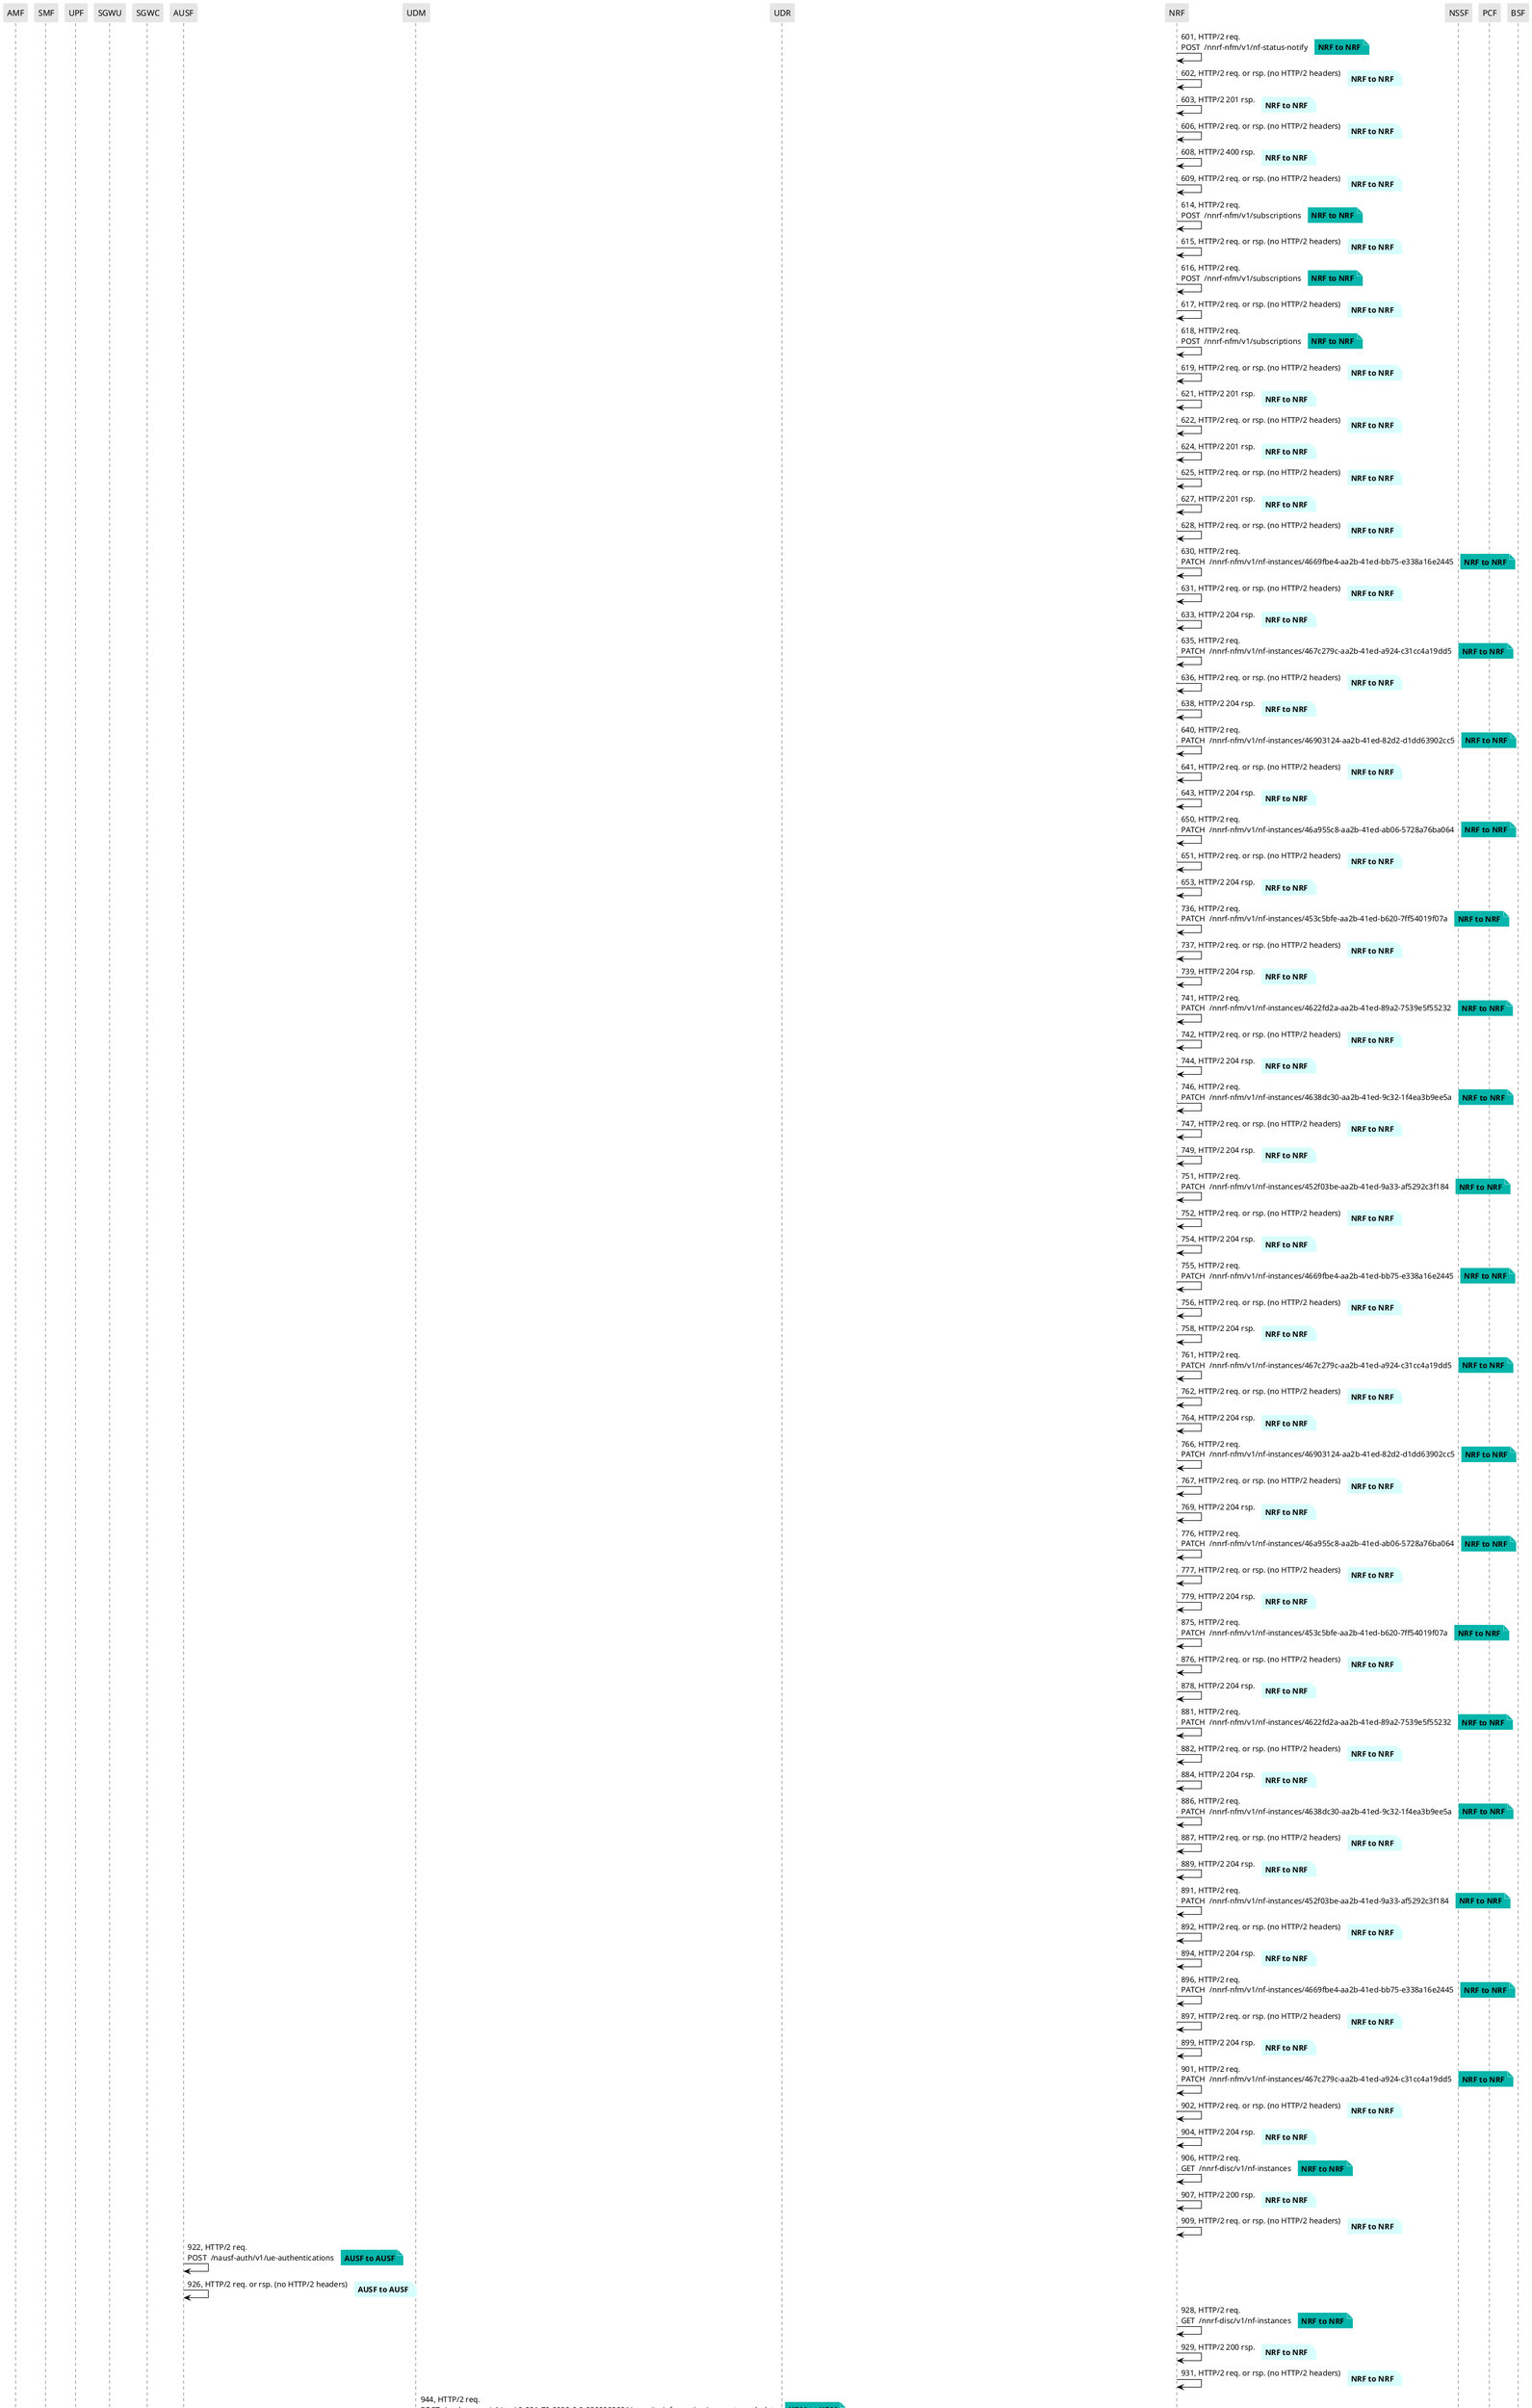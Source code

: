@startuml
skinparam shadowing false
skinparam NoteBorderColor white
skinparam sequence {
    ArrowColor black
    LifeLineBorderColor black
    LifeLineBackgroundColor black
    ParticipantBorderColor white
    ParticipantBackgroundColor #e6e6e6
}
participant "AMF"
participant "SMF"
participant "UPF"
participant "SGWU"
participant "SGWC"
participant "AUSF"
participant "UDM"
participant "UDR"
participant "NRF"
participant "NSSF"
participant "PCF"
participant "BSF"

"NRF" -> "NRF": 601, HTTP/2 req.\nPOST  /nnrf-nfm/v1/nf-status-notify

note right #03B5AA
**NRF to NRF**
end note

"NRF" -> "NRF": 602, HTTP/2 req. or rsp. (no HTTP/2 headers)

note right #D7FEFC
**NRF to NRF**
end note

"NRF" -> "NRF": 603, HTTP/2 201 rsp.

note right #D7FEFC
**NRF to NRF**
end note

"NRF" -> "NRF": 606, HTTP/2 req. or rsp. (no HTTP/2 headers)

note right #D7FEFC
**NRF to NRF**
end note

"NRF" -> "NRF": 608, HTTP/2 400 rsp.

note right #D7FEFC
**NRF to NRF**
end note

"NRF" -> "NRF": 609, HTTP/2 req. or rsp. (no HTTP/2 headers)

note right #D7FEFC
**NRF to NRF**
end note

"NRF" -> "NRF": 614, HTTP/2 req.\nPOST  /nnrf-nfm/v1/subscriptions

note right #03B5AA
**NRF to NRF**
end note

"NRF" -> "NRF": 615, HTTP/2 req. or rsp. (no HTTP/2 headers)

note right #D7FEFC
**NRF to NRF**
end note

"NRF" -> "NRF": 616, HTTP/2 req.\nPOST  /nnrf-nfm/v1/subscriptions

note right #03B5AA
**NRF to NRF**
end note

"NRF" -> "NRF": 617, HTTP/2 req. or rsp. (no HTTP/2 headers)

note right #D7FEFC
**NRF to NRF**
end note

"NRF" -> "NRF": 618, HTTP/2 req.\nPOST  /nnrf-nfm/v1/subscriptions

note right #03B5AA
**NRF to NRF**
end note

"NRF" -> "NRF": 619, HTTP/2 req. or rsp. (no HTTP/2 headers)

note right #D7FEFC
**NRF to NRF**
end note

"NRF" -> "NRF": 621, HTTP/2 201 rsp.

note right #D7FEFC
**NRF to NRF**
end note

"NRF" -> "NRF": 622, HTTP/2 req. or rsp. (no HTTP/2 headers)

note right #D7FEFC
**NRF to NRF**
end note

"NRF" -> "NRF": 624, HTTP/2 201 rsp.

note right #D7FEFC
**NRF to NRF**
end note

"NRF" -> "NRF": 625, HTTP/2 req. or rsp. (no HTTP/2 headers)

note right #D7FEFC
**NRF to NRF**
end note

"NRF" -> "NRF": 627, HTTP/2 201 rsp.

note right #D7FEFC
**NRF to NRF**
end note

"NRF" -> "NRF": 628, HTTP/2 req. or rsp. (no HTTP/2 headers)

note right #D7FEFC
**NRF to NRF**
end note

"NRF" -> "NRF": 630, HTTP/2 req.\nPATCH  /nnrf-nfm/v1/nf-instances/4669fbe4-aa2b-41ed-bb75-e338a16e2445

note right #03B5AA
**NRF to NRF**
end note

"NRF" -> "NRF": 631, HTTP/2 req. or rsp. (no HTTP/2 headers)

note right #D7FEFC
**NRF to NRF**
end note

"NRF" -> "NRF": 633, HTTP/2 204 rsp.

note right #D7FEFC
**NRF to NRF**
end note

"NRF" -> "NRF": 635, HTTP/2 req.\nPATCH  /nnrf-nfm/v1/nf-instances/467c279c-aa2b-41ed-a924-c31cc4a19dd5

note right #03B5AA
**NRF to NRF**
end note

"NRF" -> "NRF": 636, HTTP/2 req. or rsp. (no HTTP/2 headers)

note right #D7FEFC
**NRF to NRF**
end note

"NRF" -> "NRF": 638, HTTP/2 204 rsp.

note right #D7FEFC
**NRF to NRF**
end note

"NRF" -> "NRF": 640, HTTP/2 req.\nPATCH  /nnrf-nfm/v1/nf-instances/46903124-aa2b-41ed-82d2-d1dd63902cc5

note right #03B5AA
**NRF to NRF**
end note

"NRF" -> "NRF": 641, HTTP/2 req. or rsp. (no HTTP/2 headers)

note right #D7FEFC
**NRF to NRF**
end note

"NRF" -> "NRF": 643, HTTP/2 204 rsp.

note right #D7FEFC
**NRF to NRF**
end note

"NRF" -> "NRF": 650, HTTP/2 req.\nPATCH  /nnrf-nfm/v1/nf-instances/46a955c8-aa2b-41ed-ab06-5728a76ba064

note right #03B5AA
**NRF to NRF**
end note

"NRF" -> "NRF": 651, HTTP/2 req. or rsp. (no HTTP/2 headers)

note right #D7FEFC
**NRF to NRF**
end note

"NRF" -> "NRF": 653, HTTP/2 204 rsp.

note right #D7FEFC
**NRF to NRF**
end note

"NRF" -> "NRF": 736, HTTP/2 req.\nPATCH  /nnrf-nfm/v1/nf-instances/453c5bfe-aa2b-41ed-b620-7ff54019f07a

note right #03B5AA
**NRF to NRF**
end note

"NRF" -> "NRF": 737, HTTP/2 req. or rsp. (no HTTP/2 headers)

note right #D7FEFC
**NRF to NRF**
end note

"NRF" -> "NRF": 739, HTTP/2 204 rsp.

note right #D7FEFC
**NRF to NRF**
end note

"NRF" -> "NRF": 741, HTTP/2 req.\nPATCH  /nnrf-nfm/v1/nf-instances/4622fd2a-aa2b-41ed-89a2-7539e5f55232

note right #03B5AA
**NRF to NRF**
end note

"NRF" -> "NRF": 742, HTTP/2 req. or rsp. (no HTTP/2 headers)

note right #D7FEFC
**NRF to NRF**
end note

"NRF" -> "NRF": 744, HTTP/2 204 rsp.

note right #D7FEFC
**NRF to NRF**
end note

"NRF" -> "NRF": 746, HTTP/2 req.\nPATCH  /nnrf-nfm/v1/nf-instances/4638dc30-aa2b-41ed-9c32-1f4ea3b9ee5a

note right #03B5AA
**NRF to NRF**
end note

"NRF" -> "NRF": 747, HTTP/2 req. or rsp. (no HTTP/2 headers)

note right #D7FEFC
**NRF to NRF**
end note

"NRF" -> "NRF": 749, HTTP/2 204 rsp.

note right #D7FEFC
**NRF to NRF**
end note

"NRF" -> "NRF": 751, HTTP/2 req.\nPATCH  /nnrf-nfm/v1/nf-instances/452f03be-aa2b-41ed-9a33-af5292c3f184

note right #03B5AA
**NRF to NRF**
end note

"NRF" -> "NRF": 752, HTTP/2 req. or rsp. (no HTTP/2 headers)

note right #D7FEFC
**NRF to NRF**
end note

"NRF" -> "NRF": 754, HTTP/2 204 rsp.

note right #D7FEFC
**NRF to NRF**
end note

"NRF" -> "NRF": 755, HTTP/2 req.\nPATCH  /nnrf-nfm/v1/nf-instances/4669fbe4-aa2b-41ed-bb75-e338a16e2445

note right #03B5AA
**NRF to NRF**
end note

"NRF" -> "NRF": 756, HTTP/2 req. or rsp. (no HTTP/2 headers)

note right #D7FEFC
**NRF to NRF**
end note

"NRF" -> "NRF": 758, HTTP/2 204 rsp.

note right #D7FEFC
**NRF to NRF**
end note

"NRF" -> "NRF": 761, HTTP/2 req.\nPATCH  /nnrf-nfm/v1/nf-instances/467c279c-aa2b-41ed-a924-c31cc4a19dd5

note right #03B5AA
**NRF to NRF**
end note

"NRF" -> "NRF": 762, HTTP/2 req. or rsp. (no HTTP/2 headers)

note right #D7FEFC
**NRF to NRF**
end note

"NRF" -> "NRF": 764, HTTP/2 204 rsp.

note right #D7FEFC
**NRF to NRF**
end note

"NRF" -> "NRF": 766, HTTP/2 req.\nPATCH  /nnrf-nfm/v1/nf-instances/46903124-aa2b-41ed-82d2-d1dd63902cc5

note right #03B5AA
**NRF to NRF**
end note

"NRF" -> "NRF": 767, HTTP/2 req. or rsp. (no HTTP/2 headers)

note right #D7FEFC
**NRF to NRF**
end note

"NRF" -> "NRF": 769, HTTP/2 204 rsp.

note right #D7FEFC
**NRF to NRF**
end note

"NRF" -> "NRF": 776, HTTP/2 req.\nPATCH  /nnrf-nfm/v1/nf-instances/46a955c8-aa2b-41ed-ab06-5728a76ba064

note right #03B5AA
**NRF to NRF**
end note

"NRF" -> "NRF": 777, HTTP/2 req. or rsp. (no HTTP/2 headers)

note right #D7FEFC
**NRF to NRF**
end note

"NRF" -> "NRF": 779, HTTP/2 204 rsp.

note right #D7FEFC
**NRF to NRF**
end note

"NRF" -> "NRF": 875, HTTP/2 req.\nPATCH  /nnrf-nfm/v1/nf-instances/453c5bfe-aa2b-41ed-b620-7ff54019f07a

note right #03B5AA
**NRF to NRF**
end note

"NRF" -> "NRF": 876, HTTP/2 req. or rsp. (no HTTP/2 headers)

note right #D7FEFC
**NRF to NRF**
end note

"NRF" -> "NRF": 878, HTTP/2 204 rsp.

note right #D7FEFC
**NRF to NRF**
end note

"NRF" -> "NRF": 881, HTTP/2 req.\nPATCH  /nnrf-nfm/v1/nf-instances/4622fd2a-aa2b-41ed-89a2-7539e5f55232

note right #03B5AA
**NRF to NRF**
end note

"NRF" -> "NRF": 882, HTTP/2 req. or rsp. (no HTTP/2 headers)

note right #D7FEFC
**NRF to NRF**
end note

"NRF" -> "NRF": 884, HTTP/2 204 rsp.

note right #D7FEFC
**NRF to NRF**
end note

"NRF" -> "NRF": 886, HTTP/2 req.\nPATCH  /nnrf-nfm/v1/nf-instances/4638dc30-aa2b-41ed-9c32-1f4ea3b9ee5a

note right #03B5AA
**NRF to NRF**
end note

"NRF" -> "NRF": 887, HTTP/2 req. or rsp. (no HTTP/2 headers)

note right #D7FEFC
**NRF to NRF**
end note

"NRF" -> "NRF": 889, HTTP/2 204 rsp.

note right #D7FEFC
**NRF to NRF**
end note

"NRF" -> "NRF": 891, HTTP/2 req.\nPATCH  /nnrf-nfm/v1/nf-instances/452f03be-aa2b-41ed-9a33-af5292c3f184

note right #03B5AA
**NRF to NRF**
end note

"NRF" -> "NRF": 892, HTTP/2 req. or rsp. (no HTTP/2 headers)

note right #D7FEFC
**NRF to NRF**
end note

"NRF" -> "NRF": 894, HTTP/2 204 rsp.

note right #D7FEFC
**NRF to NRF**
end note

"NRF" -> "NRF": 896, HTTP/2 req.\nPATCH  /nnrf-nfm/v1/nf-instances/4669fbe4-aa2b-41ed-bb75-e338a16e2445

note right #03B5AA
**NRF to NRF**
end note

"NRF" -> "NRF": 897, HTTP/2 req. or rsp. (no HTTP/2 headers)

note right #D7FEFC
**NRF to NRF**
end note

"NRF" -> "NRF": 899, HTTP/2 204 rsp.

note right #D7FEFC
**NRF to NRF**
end note

"NRF" -> "NRF": 901, HTTP/2 req.\nPATCH  /nnrf-nfm/v1/nf-instances/467c279c-aa2b-41ed-a924-c31cc4a19dd5

note right #03B5AA
**NRF to NRF**
end note

"NRF" -> "NRF": 902, HTTP/2 req. or rsp. (no HTTP/2 headers)

note right #D7FEFC
**NRF to NRF**
end note

"NRF" -> "NRF": 904, HTTP/2 204 rsp.

note right #D7FEFC
**NRF to NRF**
end note

"NRF" -> "NRF": 906, HTTP/2 req.\nGET  /nnrf-disc/v1/nf-instances

note right #03B5AA
**NRF to NRF**
end note

"NRF" -> "NRF": 907, HTTP/2 200 rsp.

note right #D7FEFC
**NRF to NRF**
end note

"NRF" -> "NRF": 909, HTTP/2 req. or rsp. (no HTTP/2 headers)

note right #D7FEFC
**NRF to NRF**
end note

"AUSF" -> "AUSF": 922, HTTP/2 req.\nPOST  /nausf-auth/v1/ue-authentications

note right #03B5AA
**AUSF to AUSF**
end note

"AUSF" -> "AUSF": 926, HTTP/2 req. or rsp. (no HTTP/2 headers)

note right #D7FEFC
**AUSF to AUSF**
end note

"NRF" -> "NRF": 928, HTTP/2 req.\nGET  /nnrf-disc/v1/nf-instances

note right #03B5AA
**NRF to NRF**
end note

"NRF" -> "NRF": 929, HTTP/2 200 rsp.

note right #D7FEFC
**NRF to NRF**
end note

"NRF" -> "NRF": 931, HTTP/2 req. or rsp. (no HTTP/2 headers)

note right #D7FEFC
**NRF to NRF**
end note

"UDM" -> "UDM": 944, HTTP/2 req.\nPOST  /nudm-ueau/v1/suci-0-901-70-0000-0-0-0000000001/security-information/generate-auth-data

note right #03B5AA
**UDM to UDM**
end note

"UDM" -> "UDM": 948, HTTP/2 req. or rsp. (no HTTP/2 headers)

note right #D7FEFC
**UDM to UDM**
end note

"NRF" -> "NRF": 950, HTTP/2 req.\nGET  /nnrf-disc/v1/nf-instances

note right #03B5AA
**NRF to NRF**
end note

"NRF" -> "NRF": 951, HTTP/2 200 rsp.

note right #D7FEFC
**NRF to NRF**
end note

"NRF" -> "NRF": 953, HTTP/2 req. or rsp. (no HTTP/2 headers)

note right #D7FEFC
**NRF to NRF**
end note

"UDR" -> "UDR": 966, HTTP/2 req.\nGET  /nudr-dr/v1/subscription-data/imsi-901700000000001/authentication-data/authentication-subscription

note right #03B5AA
**UDR to UDR**
end note

"UDR" -> "UDR": 976, HTTP/2 200 rsp.

note right #D7FEFC
**UDR to UDR**
end note

"UDR" -> "UDR": 977, HTTP/2 req. or rsp. (no HTTP/2 headers)

note right #D7FEFC
**UDR to UDR**
end note

"UDM" -> "UDM": 980, HTTP/2 200 rsp.

note right #D7FEFC
**UDM to UDM**
end note

"UDM" -> "UDM": 981, HTTP/2 req. or rsp. (no HTTP/2 headers)

note right #D7FEFC
**UDM to UDM**
end note

"AUSF" -> "AUSF": 984, HTTP/2 201 rsp.

note right #D7FEFC
**AUSF to AUSF**
end note

"AUSF" -> "AUSF": 985, HTTP/2 req. or rsp. (no HTTP/2 headers)

note right #D7FEFC
**AUSF to AUSF**
end note

"AUSF" -> "AUSF": 987, HTTP/2 req.\nPUT  /nausf-auth/v1/ue-authentications/1/5g-aka-confirmation

note right #03B5AA
**AUSF to AUSF**
end note

"AUSF" -> "AUSF": 988, HTTP/2 req. or rsp. (no HTTP/2 headers)

note right #D7FEFC
**AUSF to AUSF**
end note

"UDM" -> "UDM": 990, HTTP/2 req.\nPOST  /nudm-ueau/v1/imsi-901700000000001/auth-events

note right #03B5AA
**UDM to UDM**
end note

"UDM" -> "UDM": 991, HTTP/2 req. or rsp. (no HTTP/2 headers)

note right #D7FEFC
**UDM to UDM**
end note

"UDR" -> "UDR": 993, HTTP/2 req.\nPUT  /nudr-dr/v1/subscription-data/imsi-901700000000001/authentication-data/authentication-status

note right #03B5AA
**UDR to UDR**
end note

"UDR" -> "UDR": 994, HTTP/2 req. or rsp. (no HTTP/2 headers)

note right #D7FEFC
**UDR to UDR**
end note

"UDR" -> "UDR": 1002, HTTP/2 204 rsp.

note right #D7FEFC
**UDR to UDR**
end note

"UDM" -> "UDM": 1003, HTTP/2 201 rsp.

note right #D7FEFC
**UDM to UDM**
end note

@enduml
